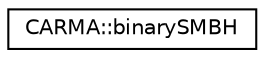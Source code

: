 digraph "Graphical Class Hierarchy"
{
  edge [fontname="Helvetica",fontsize="10",labelfontname="Helvetica",labelfontsize="10"];
  node [fontname="Helvetica",fontsize="10",shape=record];
  rankdir="LR";
  Node1 [label="CARMA::binarySMBH",height=0.2,width=0.4,color="black", fillcolor="white", style="filled",URL="$class_c_a_r_m_a_1_1binary_s_m_b_h.html"];
}
